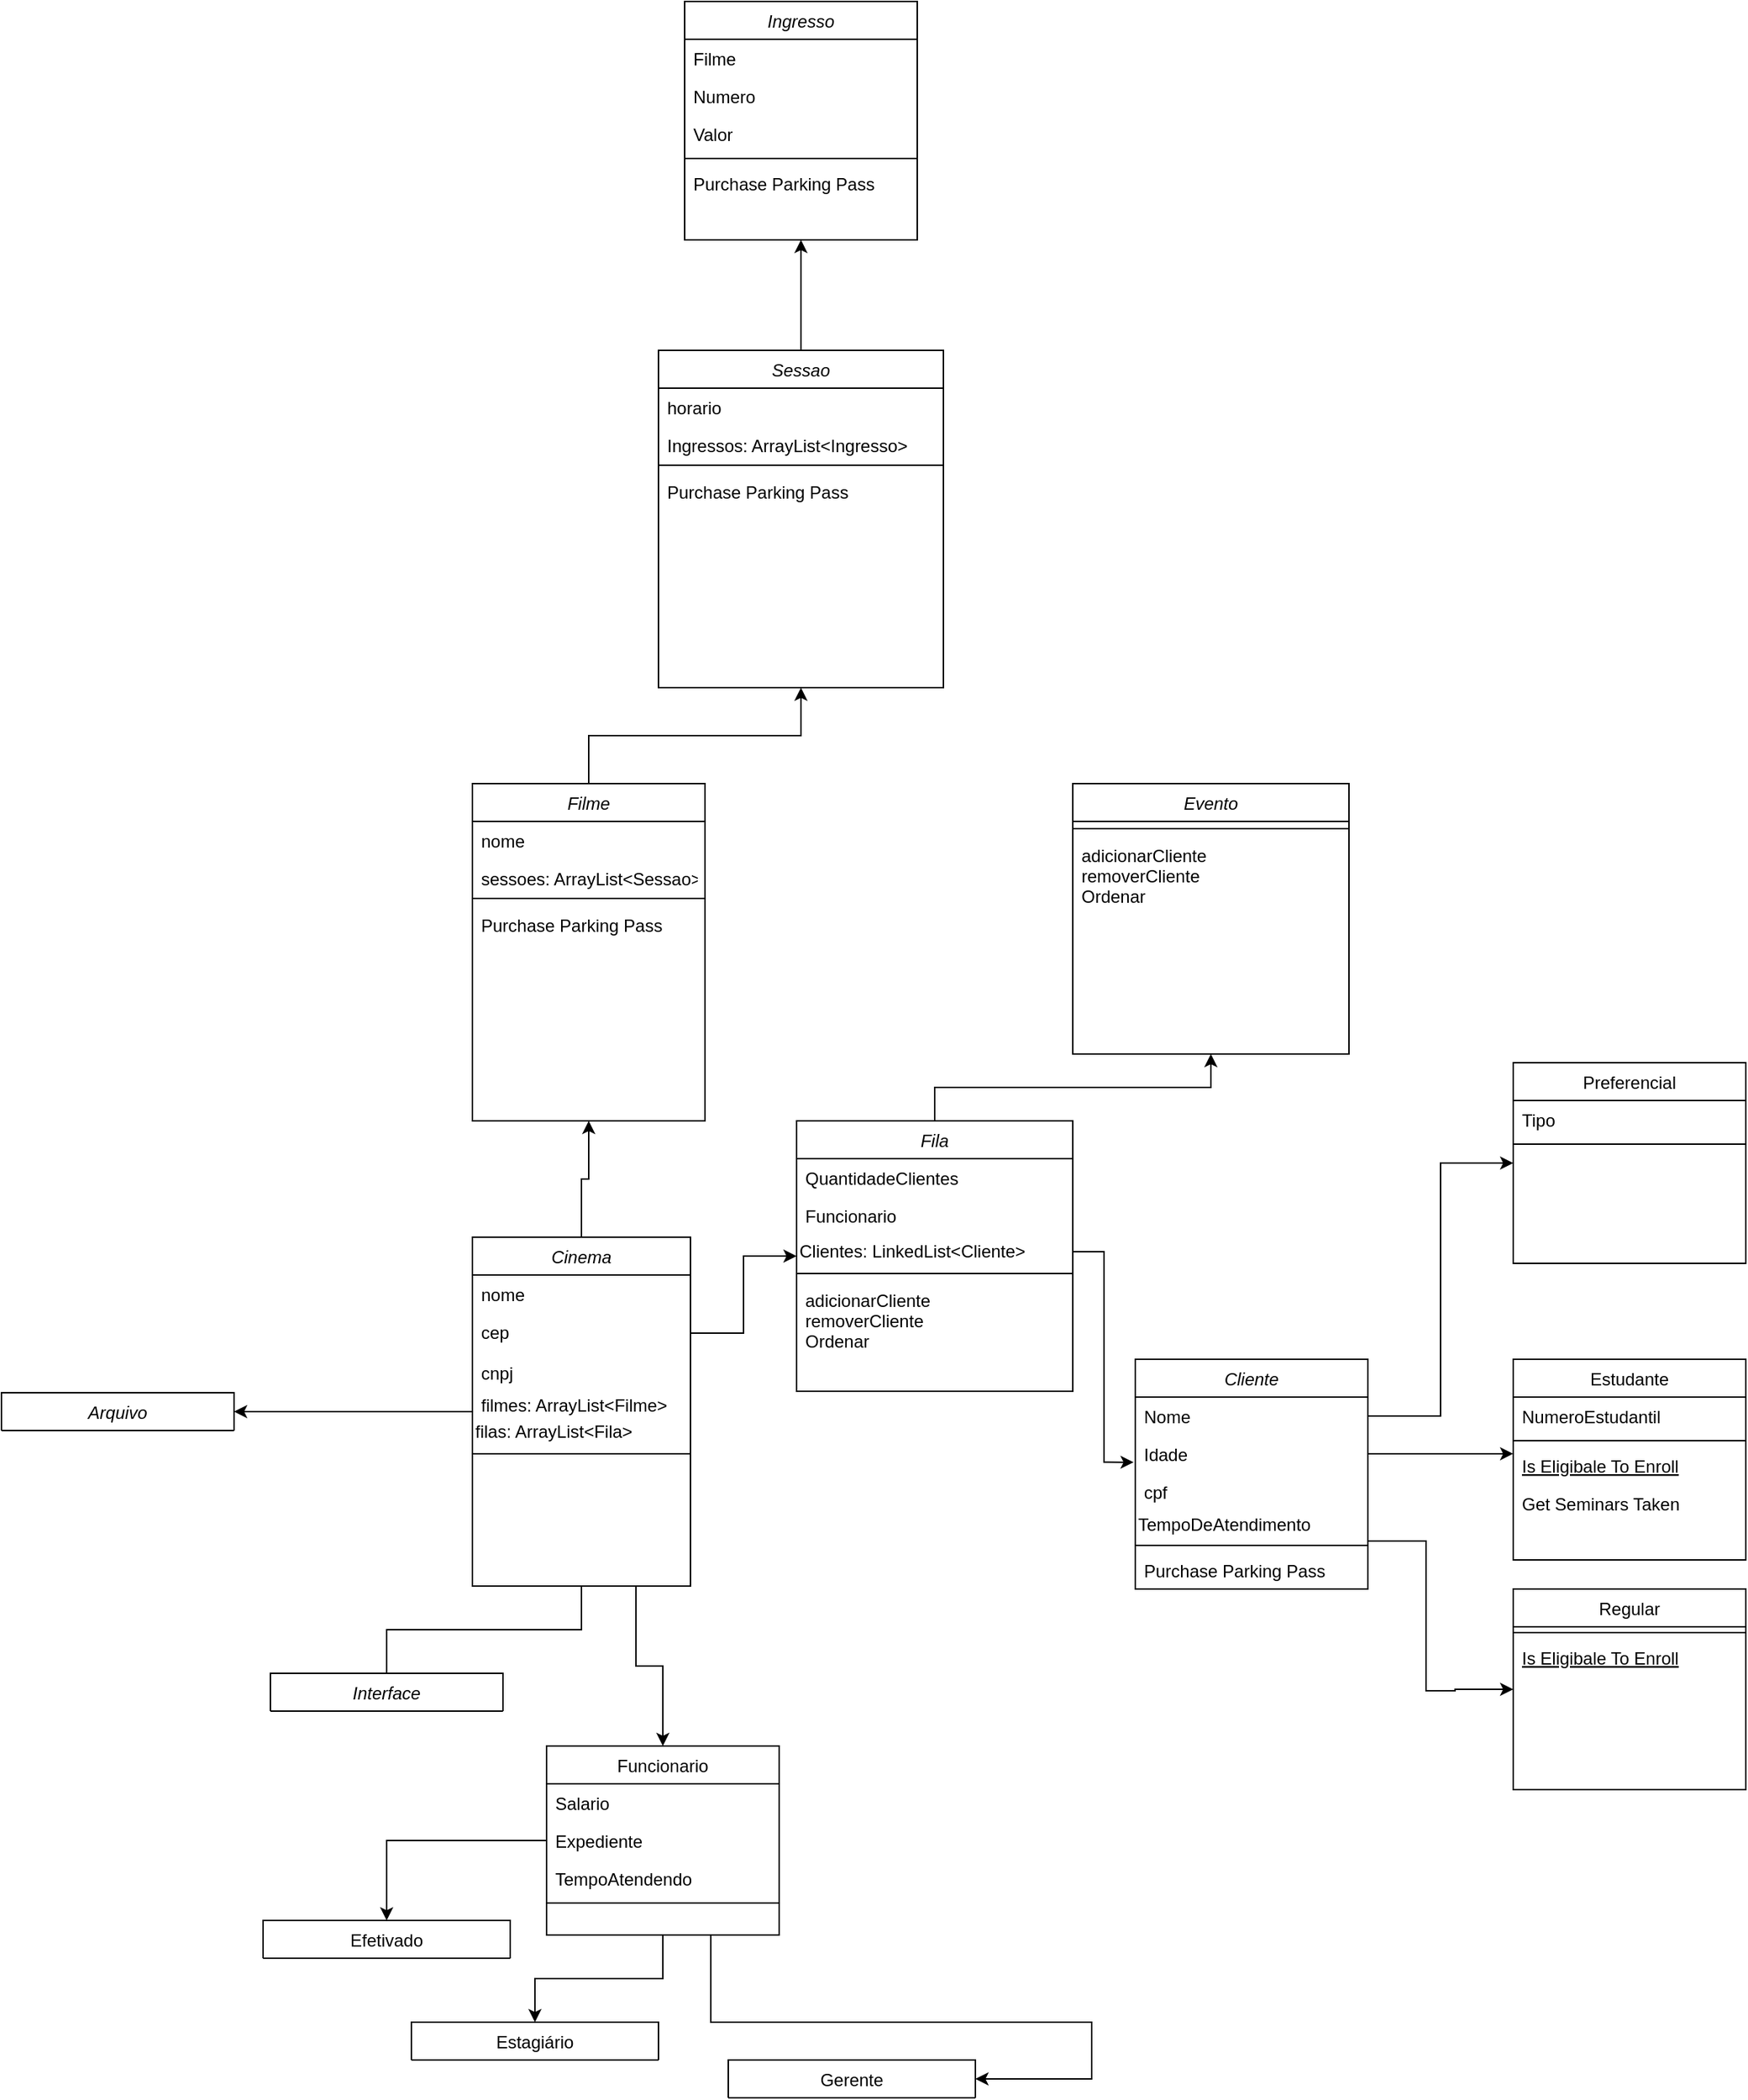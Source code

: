 <mxfile version="13.6.2" type="device"><diagram id="C5RBs43oDa-KdzZeNtuy" name="Page-1"><mxGraphModel dx="2756" dy="3392" grid="1" gridSize="10" guides="1" tooltips="1" connect="1" arrows="1" fold="1" page="1" pageScale="1" pageWidth="827" pageHeight="1169" math="0" shadow="0"><root><mxCell id="WIyWlLk6GJQsqaUBKTNV-0"/><mxCell id="WIyWlLk6GJQsqaUBKTNV-1" parent="WIyWlLk6GJQsqaUBKTNV-0"/><mxCell id="8qAy47D_U7EYgPTvXpOX-14" value="" style="edgeStyle=orthogonalEdgeStyle;rounded=0;orthogonalLoop=1;jettySize=auto;html=1;entryX=0.5;entryY=0;entryDx=0;entryDy=0;" parent="WIyWlLk6GJQsqaUBKTNV-1" source="zkfFHV4jXpPFQw0GAbJ--13" target="8qAy47D_U7EYgPTvXpOX-10" edge="1"><mxGeometry relative="1" as="geometry"><mxPoint x="290" y="164" as="targetPoint"/></mxGeometry></mxCell><mxCell id="8qAy47D_U7EYgPTvXpOX-19" value="" style="edgeStyle=orthogonalEdgeStyle;rounded=0;orthogonalLoop=1;jettySize=auto;html=1;" parent="WIyWlLk6GJQsqaUBKTNV-1" source="zkfFHV4jXpPFQw0GAbJ--13" target="8qAy47D_U7EYgPTvXpOX-15" edge="1"><mxGeometry relative="1" as="geometry"/></mxCell><mxCell id="8qAy47D_U7EYgPTvXpOX-46" value="" style="edgeStyle=orthogonalEdgeStyle;rounded=0;orthogonalLoop=1;jettySize=auto;html=1;" parent="WIyWlLk6GJQsqaUBKTNV-1" source="zkfFHV4jXpPFQw0GAbJ--13" target="8qAy47D_U7EYgPTvXpOX-42" edge="1"><mxGeometry relative="1" as="geometry"><Array as="points"><mxPoint x="418" y="90"/><mxPoint x="680" y="90"/></Array></mxGeometry></mxCell><mxCell id="8qAy47D_U7EYgPTvXpOX-72" value="" style="edgeStyle=orthogonalEdgeStyle;rounded=0;orthogonalLoop=1;jettySize=auto;html=1;" parent="WIyWlLk6GJQsqaUBKTNV-1" source="8qAy47D_U7EYgPTvXpOX-54" target="8qAy47D_U7EYgPTvXpOX-66" edge="1"><mxGeometry relative="1" as="geometry"/></mxCell><mxCell id="8qAy47D_U7EYgPTvXpOX-79" value="" style="edgeStyle=orthogonalEdgeStyle;rounded=0;orthogonalLoop=1;jettySize=auto;html=1;endArrow=none;endFill=0;startArrow=none;startFill=0;" parent="WIyWlLk6GJQsqaUBKTNV-1" source="8qAy47D_U7EYgPTvXpOX-54" target="8qAy47D_U7EYgPTvXpOX-73" edge="1"><mxGeometry relative="1" as="geometry"/></mxCell><mxCell id="0bNSkPwAPcZ9fT7OjKnV-18" value="" style="edgeStyle=orthogonalEdgeStyle;rounded=0;orthogonalLoop=1;jettySize=auto;html=1;" parent="WIyWlLk6GJQsqaUBKTNV-1" source="8qAy47D_U7EYgPTvXpOX-54" target="0bNSkPwAPcZ9fT7OjKnV-10" edge="1"><mxGeometry relative="1" as="geometry"/></mxCell><mxCell id="17VTfdIUhDgHGb9qxA4u-7" style="edgeStyle=orthogonalEdgeStyle;rounded=0;orthogonalLoop=1;jettySize=auto;html=1;exitX=0.75;exitY=1;exitDx=0;exitDy=0;" edge="1" parent="WIyWlLk6GJQsqaUBKTNV-1" source="8qAy47D_U7EYgPTvXpOX-54" target="zkfFHV4jXpPFQw0GAbJ--13"><mxGeometry relative="1" as="geometry"/></mxCell><mxCell id="8qAy47D_U7EYgPTvXpOX-54" value="Cinema" style="swimlane;fontStyle=2;align=center;verticalAlign=top;childLayout=stackLayout;horizontal=1;startSize=26;horizontalStack=0;resizeParent=1;resizeLast=0;collapsible=1;marginBottom=0;rounded=0;shadow=0;strokeWidth=1;" parent="WIyWlLk6GJQsqaUBKTNV-1" vertex="1"><mxGeometry x="254" y="-450" width="150" height="240" as="geometry"><mxRectangle x="254" y="-450" width="176" height="26" as="alternateBounds"/></mxGeometry></mxCell><mxCell id="8qAy47D_U7EYgPTvXpOX-55" value="nome" style="text;align=left;verticalAlign=top;spacingLeft=4;spacingRight=4;overflow=hidden;rotatable=0;points=[[0,0.5],[1,0.5]];portConstraint=eastwest;" parent="8qAy47D_U7EYgPTvXpOX-54" vertex="1"><mxGeometry y="26" width="150" height="26" as="geometry"/></mxCell><mxCell id="8qAy47D_U7EYgPTvXpOX-56" value="cep" style="text;align=left;verticalAlign=top;spacingLeft=4;spacingRight=4;overflow=hidden;rotatable=0;points=[[0,0.5],[1,0.5]];portConstraint=eastwest;rounded=0;shadow=0;html=0;" parent="8qAy47D_U7EYgPTvXpOX-54" vertex="1"><mxGeometry y="52" width="150" height="28" as="geometry"/></mxCell><mxCell id="8qAy47D_U7EYgPTvXpOX-57" value="cnpj" style="text;align=left;verticalAlign=top;spacingLeft=4;spacingRight=4;overflow=hidden;rotatable=0;points=[[0,0.5],[1,0.5]];portConstraint=eastwest;rounded=0;shadow=0;html=0;" parent="8qAy47D_U7EYgPTvXpOX-54" vertex="1"><mxGeometry y="80" width="150" height="22" as="geometry"/></mxCell><mxCell id="0bNSkPwAPcZ9fT7OjKnV-9" value="filmes: ArrayList&lt;Filme&gt;" style="text;align=left;verticalAlign=top;spacingLeft=4;spacingRight=4;overflow=hidden;rotatable=0;points=[[0,0.5],[1,0.5]];portConstraint=eastwest;rounded=0;shadow=0;html=0;" parent="8qAy47D_U7EYgPTvXpOX-54" vertex="1"><mxGeometry y="102" width="150" height="22" as="geometry"/></mxCell><mxCell id="17VTfdIUhDgHGb9qxA4u-11" value="&lt;br&gt;&lt;div align=&quot;left&quot;&gt;&lt;br&gt;&lt;/div&gt;&lt;div align=&quot;left&quot;&gt;filas: ArrayList&amp;lt;Fila&amp;gt;&lt;/div&gt;&lt;div align=&quot;left&quot;&gt;&lt;br&gt;&lt;br&gt;&lt;/div&gt;" style="text;html=1;strokeColor=none;fillColor=none;align=left;verticalAlign=middle;whiteSpace=wrap;rounded=0;" vertex="1" parent="8qAy47D_U7EYgPTvXpOX-54"><mxGeometry y="124" width="150" height="20" as="geometry"/></mxCell><mxCell id="8qAy47D_U7EYgPTvXpOX-58" value="" style="line;html=1;strokeWidth=1;align=left;verticalAlign=middle;spacingTop=-1;spacingLeft=3;spacingRight=3;rotatable=0;labelPosition=right;points=[];portConstraint=eastwest;" parent="8qAy47D_U7EYgPTvXpOX-54" vertex="1"><mxGeometry y="144" width="150" height="10" as="geometry"/></mxCell><mxCell id="0bNSkPwAPcZ9fT7OjKnV-8" style="edgeStyle=orthogonalEdgeStyle;rounded=0;orthogonalLoop=1;jettySize=auto;html=1;exitX=0.5;exitY=0;exitDx=0;exitDy=0;entryX=0.5;entryY=1;entryDx=0;entryDy=0;" parent="WIyWlLk6GJQsqaUBKTNV-1" source="0bNSkPwAPcZ9fT7OjKnV-0" target="8qAy47D_U7EYgPTvXpOX-47" edge="1"><mxGeometry relative="1" as="geometry"/></mxCell><mxCell id="8qAy47D_U7EYgPTvXpOX-47" value="Ingresso" style="swimlane;fontStyle=2;align=center;verticalAlign=top;childLayout=stackLayout;horizontal=1;startSize=26;horizontalStack=0;resizeParent=1;resizeLast=0;collapsible=1;marginBottom=0;rounded=0;shadow=0;strokeWidth=1;" parent="WIyWlLk6GJQsqaUBKTNV-1" vertex="1"><mxGeometry x="400" y="-1300" width="160" height="164" as="geometry"><mxRectangle x="428" y="-108" width="160" height="26" as="alternateBounds"/></mxGeometry></mxCell><mxCell id="8qAy47D_U7EYgPTvXpOX-48" value="Filme" style="text;align=left;verticalAlign=top;spacingLeft=4;spacingRight=4;overflow=hidden;rotatable=0;points=[[0,0.5],[1,0.5]];portConstraint=eastwest;" parent="8qAy47D_U7EYgPTvXpOX-47" vertex="1"><mxGeometry y="26" width="160" height="26" as="geometry"/></mxCell><mxCell id="8qAy47D_U7EYgPTvXpOX-49" value="Numero" style="text;align=left;verticalAlign=top;spacingLeft=4;spacingRight=4;overflow=hidden;rotatable=0;points=[[0,0.5],[1,0.5]];portConstraint=eastwest;rounded=0;shadow=0;html=0;" parent="8qAy47D_U7EYgPTvXpOX-47" vertex="1"><mxGeometry y="52" width="160" height="26" as="geometry"/></mxCell><mxCell id="8qAy47D_U7EYgPTvXpOX-80" value="Valor" style="text;align=left;verticalAlign=top;spacingLeft=4;spacingRight=4;overflow=hidden;rotatable=0;points=[[0,0.5],[1,0.5]];portConstraint=eastwest;rounded=0;shadow=0;html=0;" parent="8qAy47D_U7EYgPTvXpOX-47" vertex="1"><mxGeometry y="78" width="160" height="26" as="geometry"/></mxCell><mxCell id="8qAy47D_U7EYgPTvXpOX-51" value="" style="line;html=1;strokeWidth=1;align=left;verticalAlign=middle;spacingTop=-1;spacingLeft=3;spacingRight=3;rotatable=0;labelPosition=right;points=[];portConstraint=eastwest;" parent="8qAy47D_U7EYgPTvXpOX-47" vertex="1"><mxGeometry y="104" width="160" height="8" as="geometry"/></mxCell><mxCell id="8qAy47D_U7EYgPTvXpOX-52" value="Purchase Parking Pass" style="text;align=left;verticalAlign=top;spacingLeft=4;spacingRight=4;overflow=hidden;rotatable=0;points=[[0,0.5],[1,0.5]];portConstraint=eastwest;" parent="8qAy47D_U7EYgPTvXpOX-47" vertex="1"><mxGeometry y="112" width="160" height="26" as="geometry"/></mxCell><mxCell id="0bNSkPwAPcZ9fT7OjKnV-0" value="Sessao" style="swimlane;fontStyle=2;align=center;verticalAlign=top;childLayout=stackLayout;horizontal=1;startSize=26;horizontalStack=0;resizeParent=1;resizeLast=0;collapsible=1;marginBottom=0;rounded=0;shadow=0;strokeWidth=1;" parent="WIyWlLk6GJQsqaUBKTNV-1" vertex="1"><mxGeometry x="382" y="-1060" width="196" height="232" as="geometry"><mxRectangle x="254" y="-450" width="176" height="26" as="alternateBounds"/></mxGeometry></mxCell><mxCell id="0bNSkPwAPcZ9fT7OjKnV-1" value="horario" style="text;align=left;verticalAlign=top;spacingLeft=4;spacingRight=4;overflow=hidden;rotatable=0;points=[[0,0.5],[1,0.5]];portConstraint=eastwest;" parent="0bNSkPwAPcZ9fT7OjKnV-0" vertex="1"><mxGeometry y="26" width="196" height="26" as="geometry"/></mxCell><mxCell id="0bNSkPwAPcZ9fT7OjKnV-4" value="Ingressos: ArrayList&lt;Ingresso&gt;" style="text;align=left;verticalAlign=top;spacingLeft=4;spacingRight=4;overflow=hidden;rotatable=0;points=[[0,0.5],[1,0.5]];portConstraint=eastwest;rounded=0;shadow=0;html=0;" parent="0bNSkPwAPcZ9fT7OjKnV-0" vertex="1"><mxGeometry y="52" width="196" height="22" as="geometry"/></mxCell><mxCell id="0bNSkPwAPcZ9fT7OjKnV-5" value="" style="line;html=1;strokeWidth=1;align=left;verticalAlign=middle;spacingTop=-1;spacingLeft=3;spacingRight=3;rotatable=0;labelPosition=right;points=[];portConstraint=eastwest;" parent="0bNSkPwAPcZ9fT7OjKnV-0" vertex="1"><mxGeometry y="74" width="196" height="10" as="geometry"/></mxCell><mxCell id="0bNSkPwAPcZ9fT7OjKnV-6" value="Purchase Parking Pass" style="text;align=left;verticalAlign=top;spacingLeft=4;spacingRight=4;overflow=hidden;rotatable=0;points=[[0,0.5],[1,0.5]];portConstraint=eastwest;" parent="0bNSkPwAPcZ9fT7OjKnV-0" vertex="1"><mxGeometry y="84" width="196" height="26" as="geometry"/></mxCell><mxCell id="0bNSkPwAPcZ9fT7OjKnV-19" style="edgeStyle=orthogonalEdgeStyle;rounded=0;orthogonalLoop=1;jettySize=auto;html=1;exitX=0.5;exitY=0;exitDx=0;exitDy=0;entryX=0.5;entryY=1;entryDx=0;entryDy=0;" parent="WIyWlLk6GJQsqaUBKTNV-1" source="0bNSkPwAPcZ9fT7OjKnV-10" target="0bNSkPwAPcZ9fT7OjKnV-0" edge="1"><mxGeometry relative="1" as="geometry"/></mxCell><mxCell id="0bNSkPwAPcZ9fT7OjKnV-10" value="Filme" style="swimlane;fontStyle=2;align=center;verticalAlign=top;childLayout=stackLayout;horizontal=1;startSize=26;horizontalStack=0;resizeParent=1;resizeLast=0;collapsible=1;marginBottom=0;rounded=0;shadow=0;strokeWidth=1;" parent="WIyWlLk6GJQsqaUBKTNV-1" vertex="1"><mxGeometry x="254" y="-762" width="160" height="232" as="geometry"><mxRectangle x="254" y="-450" width="176" height="26" as="alternateBounds"/></mxGeometry></mxCell><mxCell id="0bNSkPwAPcZ9fT7OjKnV-11" value="nome" style="text;align=left;verticalAlign=top;spacingLeft=4;spacingRight=4;overflow=hidden;rotatable=0;points=[[0,0.5],[1,0.5]];portConstraint=eastwest;" parent="0bNSkPwAPcZ9fT7OjKnV-10" vertex="1"><mxGeometry y="26" width="160" height="26" as="geometry"/></mxCell><mxCell id="0bNSkPwAPcZ9fT7OjKnV-14" value="sessoes: ArrayList&lt;Sessao&gt;" style="text;align=left;verticalAlign=top;spacingLeft=4;spacingRight=4;overflow=hidden;rotatable=0;points=[[0,0.5],[1,0.5]];portConstraint=eastwest;rounded=0;shadow=0;html=0;" parent="0bNSkPwAPcZ9fT7OjKnV-10" vertex="1"><mxGeometry y="52" width="160" height="22" as="geometry"/></mxCell><mxCell id="0bNSkPwAPcZ9fT7OjKnV-16" value="" style="line;html=1;strokeWidth=1;align=left;verticalAlign=middle;spacingTop=-1;spacingLeft=3;spacingRight=3;rotatable=0;labelPosition=right;points=[];portConstraint=eastwest;" parent="0bNSkPwAPcZ9fT7OjKnV-10" vertex="1"><mxGeometry y="74" width="160" height="10" as="geometry"/></mxCell><mxCell id="0bNSkPwAPcZ9fT7OjKnV-17" value="Purchase Parking Pass" style="text;align=left;verticalAlign=top;spacingLeft=4;spacingRight=4;overflow=hidden;rotatable=0;points=[[0,0.5],[1,0.5]];portConstraint=eastwest;" parent="0bNSkPwAPcZ9fT7OjKnV-10" vertex="1"><mxGeometry y="84" width="160" height="26" as="geometry"/></mxCell><mxCell id="17VTfdIUhDgHGb9qxA4u-41" value="" style="edgeStyle=orthogonalEdgeStyle;rounded=0;orthogonalLoop=1;jettySize=auto;html=1;" edge="1" parent="WIyWlLk6GJQsqaUBKTNV-1" source="17VTfdIUhDgHGb9qxA4u-0" target="17VTfdIUhDgHGb9qxA4u-35"><mxGeometry relative="1" as="geometry"/></mxCell><mxCell id="17VTfdIUhDgHGb9qxA4u-0" value="Fila" style="swimlane;fontStyle=2;align=center;verticalAlign=top;childLayout=stackLayout;horizontal=1;startSize=26;horizontalStack=0;resizeParent=1;resizeLast=0;collapsible=1;marginBottom=0;rounded=0;shadow=0;strokeWidth=1;" vertex="1" parent="WIyWlLk6GJQsqaUBKTNV-1"><mxGeometry x="477" y="-530" width="190" height="186" as="geometry"><mxRectangle x="254" y="-450" width="176" height="26" as="alternateBounds"/></mxGeometry></mxCell><mxCell id="17VTfdIUhDgHGb9qxA4u-1" value="QuantidadeClientes" style="text;align=left;verticalAlign=top;spacingLeft=4;spacingRight=4;overflow=hidden;rotatable=0;points=[[0,0.5],[1,0.5]];portConstraint=eastwest;" vertex="1" parent="17VTfdIUhDgHGb9qxA4u-0"><mxGeometry y="26" width="190" height="26" as="geometry"/></mxCell><mxCell id="17VTfdIUhDgHGb9qxA4u-2" value="Funcionario" style="text;align=left;verticalAlign=top;spacingLeft=4;spacingRight=4;overflow=hidden;rotatable=0;points=[[0,0.5],[1,0.5]];portConstraint=eastwest;rounded=0;shadow=0;html=0;" vertex="1" parent="17VTfdIUhDgHGb9qxA4u-0"><mxGeometry y="52" width="190" height="28" as="geometry"/></mxCell><mxCell id="17VTfdIUhDgHGb9qxA4u-8" value="Clientes: LinkedList&amp;lt;Cliente&amp;gt;" style="text;html=1;strokeColor=none;fillColor=none;align=left;verticalAlign=middle;whiteSpace=wrap;rounded=0;" vertex="1" parent="17VTfdIUhDgHGb9qxA4u-0"><mxGeometry y="80" width="190" height="20" as="geometry"/></mxCell><mxCell id="17VTfdIUhDgHGb9qxA4u-3" value="" style="line;html=1;strokeWidth=1;align=left;verticalAlign=middle;spacingTop=-1;spacingLeft=3;spacingRight=3;rotatable=0;labelPosition=right;points=[];portConstraint=eastwest;" vertex="1" parent="17VTfdIUhDgHGb9qxA4u-0"><mxGeometry y="100" width="190" height="10" as="geometry"/></mxCell><mxCell id="17VTfdIUhDgHGb9qxA4u-4" value="adicionarCliente&#xA;removerCliente&#xA;Ordenar &#xA;" style="text;align=left;verticalAlign=top;spacingLeft=4;spacingRight=4;overflow=hidden;rotatable=0;points=[[0,0.5],[1,0.5]];portConstraint=eastwest;" vertex="1" parent="17VTfdIUhDgHGb9qxA4u-0"><mxGeometry y="110" width="190" height="76" as="geometry"/></mxCell><mxCell id="17VTfdIUhDgHGb9qxA4u-6" style="edgeStyle=orthogonalEdgeStyle;rounded=0;orthogonalLoop=1;jettySize=auto;html=1;exitX=1;exitY=0.5;exitDx=0;exitDy=0;entryX=0;entryY=0.5;entryDx=0;entryDy=0;" edge="1" parent="WIyWlLk6GJQsqaUBKTNV-1" source="8qAy47D_U7EYgPTvXpOX-56" target="17VTfdIUhDgHGb9qxA4u-0"><mxGeometry relative="1" as="geometry"/></mxCell><mxCell id="zkfFHV4jXpPFQw0GAbJ--13" value="Funcionario" style="swimlane;fontStyle=0;align=center;verticalAlign=top;childLayout=stackLayout;horizontal=1;startSize=26;horizontalStack=0;resizeParent=1;resizeLast=0;collapsible=1;marginBottom=0;rounded=0;shadow=0;strokeWidth=1;" parent="WIyWlLk6GJQsqaUBKTNV-1" vertex="1"><mxGeometry x="305" y="-100" width="160" height="130" as="geometry"><mxRectangle x="390" y="10" width="170" height="26" as="alternateBounds"/></mxGeometry></mxCell><mxCell id="zkfFHV4jXpPFQw0GAbJ--14" value="Salario" style="text;align=left;verticalAlign=top;spacingLeft=4;spacingRight=4;overflow=hidden;rotatable=0;points=[[0,0.5],[1,0.5]];portConstraint=eastwest;" parent="zkfFHV4jXpPFQw0GAbJ--13" vertex="1"><mxGeometry y="26" width="160" height="26" as="geometry"/></mxCell><mxCell id="8qAy47D_U7EYgPTvXpOX-85" value="Expediente" style="text;align=left;verticalAlign=top;spacingLeft=4;spacingRight=4;overflow=hidden;rotatable=0;points=[[0,0.5],[1,0.5]];portConstraint=eastwest;" parent="zkfFHV4jXpPFQw0GAbJ--13" vertex="1"><mxGeometry y="52" width="160" height="26" as="geometry"/></mxCell><mxCell id="8qAy47D_U7EYgPTvXpOX-86" value="TempoAtendendo" style="text;align=left;verticalAlign=top;spacingLeft=4;spacingRight=4;overflow=hidden;rotatable=0;points=[[0,0.5],[1,0.5]];portConstraint=eastwest;" parent="zkfFHV4jXpPFQw0GAbJ--13" vertex="1"><mxGeometry y="78" width="160" height="26" as="geometry"/></mxCell><mxCell id="zkfFHV4jXpPFQw0GAbJ--15" value="" style="line;html=1;strokeWidth=1;align=left;verticalAlign=middle;spacingTop=-1;spacingLeft=3;spacingRight=3;rotatable=0;labelPosition=right;points=[];portConstraint=eastwest;" parent="zkfFHV4jXpPFQw0GAbJ--13" vertex="1"><mxGeometry y="104" width="160" height="8" as="geometry"/></mxCell><mxCell id="17VTfdIUhDgHGb9qxA4u-20" style="edgeStyle=orthogonalEdgeStyle;rounded=0;orthogonalLoop=1;jettySize=auto;html=1;exitX=1;exitY=0.5;exitDx=0;exitDy=0;entryX=0;entryY=0.192;entryDx=0;entryDy=0;entryPerimeter=0;" edge="1" parent="WIyWlLk6GJQsqaUBKTNV-1" source="zkfFHV4jXpPFQw0GAbJ--3" target="8qAy47D_U7EYgPTvXpOX-31"><mxGeometry relative="1" as="geometry"/></mxCell><mxCell id="17VTfdIUhDgHGb9qxA4u-21" style="edgeStyle=orthogonalEdgeStyle;rounded=0;orthogonalLoop=1;jettySize=auto;html=1;exitX=1;exitY=0.5;exitDx=0;exitDy=0;entryX=0;entryY=0.5;entryDx=0;entryDy=0;" edge="1" parent="WIyWlLk6GJQsqaUBKTNV-1" source="zkfFHV4jXpPFQw0GAbJ--1" target="8qAy47D_U7EYgPTvXpOX-20"><mxGeometry relative="1" as="geometry"/></mxCell><mxCell id="17VTfdIUhDgHGb9qxA4u-22" style="edgeStyle=orthogonalEdgeStyle;rounded=0;orthogonalLoop=1;jettySize=auto;html=1;exitX=1;exitY=0.5;exitDx=0;exitDy=0;entryX=0;entryY=0.5;entryDx=0;entryDy=0;" edge="1" parent="WIyWlLk6GJQsqaUBKTNV-1" source="zkfFHV4jXpPFQw0GAbJ--5" target="17VTfdIUhDgHGb9qxA4u-14"><mxGeometry relative="1" as="geometry"><mxPoint x="930" y="-148" as="targetPoint"/><Array as="points"><mxPoint x="910" y="-241"/><mxPoint x="910" y="-138"/><mxPoint x="930" y="-138"/></Array></mxGeometry></mxCell><mxCell id="17VTfdIUhDgHGb9qxA4u-23" style="edgeStyle=orthogonalEdgeStyle;rounded=0;orthogonalLoop=1;jettySize=auto;html=1;exitX=1;exitY=0.5;exitDx=0;exitDy=0;entryX=-0.007;entryY=0.724;entryDx=0;entryDy=0;entryPerimeter=0;" edge="1" parent="WIyWlLk6GJQsqaUBKTNV-1" source="17VTfdIUhDgHGb9qxA4u-8" target="zkfFHV4jXpPFQw0GAbJ--3"><mxGeometry relative="1" as="geometry"/></mxCell><mxCell id="8qAy47D_U7EYgPTvXpOX-10" value="Efetivado" style="swimlane;fontStyle=0;align=center;verticalAlign=top;childLayout=stackLayout;horizontal=1;startSize=26;horizontalStack=0;resizeParent=1;resizeLast=0;collapsible=1;marginBottom=0;rounded=0;shadow=0;strokeWidth=1;" parent="WIyWlLk6GJQsqaUBKTNV-1" vertex="1" collapsed="1"><mxGeometry x="110" y="20" width="170" height="26" as="geometry"><mxRectangle x="290" y="274" width="160" height="86" as="alternateBounds"/></mxGeometry></mxCell><mxCell id="8qAy47D_U7EYgPTvXpOX-13" value="" style="line;html=1;strokeWidth=1;align=left;verticalAlign=middle;spacingTop=-1;spacingLeft=3;spacingRight=3;rotatable=0;labelPosition=right;points=[];portConstraint=eastwest;" parent="8qAy47D_U7EYgPTvXpOX-10" vertex="1"><mxGeometry y="26" width="170" height="8" as="geometry"/></mxCell><mxCell id="8qAy47D_U7EYgPTvXpOX-15" value="Estagiário" style="swimlane;fontStyle=0;align=center;verticalAlign=top;childLayout=stackLayout;horizontal=1;startSize=26;horizontalStack=0;resizeParent=1;resizeLast=0;collapsible=1;marginBottom=0;rounded=0;shadow=0;strokeWidth=1;" parent="WIyWlLk6GJQsqaUBKTNV-1" vertex="1" collapsed="1"><mxGeometry x="212" y="90" width="170" height="26" as="geometry"><mxRectangle x="490" y="274" width="160" height="86" as="alternateBounds"/></mxGeometry></mxCell><mxCell id="8qAy47D_U7EYgPTvXpOX-18" value="" style="line;html=1;strokeWidth=1;align=left;verticalAlign=middle;spacingTop=-1;spacingLeft=3;spacingRight=3;rotatable=0;labelPosition=right;points=[];portConstraint=eastwest;" parent="8qAy47D_U7EYgPTvXpOX-15" vertex="1"><mxGeometry y="26" width="170" height="8" as="geometry"/></mxCell><mxCell id="8qAy47D_U7EYgPTvXpOX-42" value="Gerente" style="swimlane;fontStyle=0;align=center;verticalAlign=top;childLayout=stackLayout;horizontal=1;startSize=26;horizontalStack=0;resizeParent=1;resizeLast=0;collapsible=1;marginBottom=0;rounded=0;shadow=0;strokeWidth=1;" parent="WIyWlLk6GJQsqaUBKTNV-1" vertex="1" collapsed="1"><mxGeometry x="430" y="116" width="170" height="26" as="geometry"><mxRectangle x="340" y="360" width="160" height="86" as="alternateBounds"/></mxGeometry></mxCell><mxCell id="8qAy47D_U7EYgPTvXpOX-43" value="Salary" style="text;align=left;verticalAlign=top;spacingLeft=4;spacingRight=4;overflow=hidden;rotatable=0;points=[[0,0.5],[1,0.5]];portConstraint=eastwest;" parent="8qAy47D_U7EYgPTvXpOX-42" vertex="1"><mxGeometry y="26" width="170" height="26" as="geometry"/></mxCell><mxCell id="8qAy47D_U7EYgPTvXpOX-44" value="Salary" style="text;align=left;verticalAlign=top;spacingLeft=4;spacingRight=4;overflow=hidden;rotatable=0;points=[[0,0.5],[1,0.5]];portConstraint=eastwest;" parent="8qAy47D_U7EYgPTvXpOX-42" vertex="1"><mxGeometry y="52" width="170" height="26" as="geometry"/></mxCell><mxCell id="8qAy47D_U7EYgPTvXpOX-45" value="" style="line;html=1;strokeWidth=1;align=left;verticalAlign=middle;spacingTop=-1;spacingLeft=3;spacingRight=3;rotatable=0;labelPosition=right;points=[];portConstraint=eastwest;" parent="8qAy47D_U7EYgPTvXpOX-42" vertex="1"><mxGeometry y="78" width="170" height="8" as="geometry"/></mxCell><mxCell id="8qAy47D_U7EYgPTvXpOX-66" value="Arquivo" style="swimlane;fontStyle=2;align=center;verticalAlign=top;childLayout=stackLayout;horizontal=1;startSize=26;horizontalStack=0;resizeParent=1;resizeLast=0;collapsible=1;marginBottom=0;rounded=0;shadow=0;strokeWidth=1;" parent="WIyWlLk6GJQsqaUBKTNV-1" vertex="1" collapsed="1"><mxGeometry x="-70" y="-343" width="160" height="26" as="geometry"><mxRectangle x="220" y="120" width="160" height="138" as="alternateBounds"/></mxGeometry></mxCell><mxCell id="8qAy47D_U7EYgPTvXpOX-67" value="Name" style="text;align=left;verticalAlign=top;spacingLeft=4;spacingRight=4;overflow=hidden;rotatable=0;points=[[0,0.5],[1,0.5]];portConstraint=eastwest;" parent="8qAy47D_U7EYgPTvXpOX-66" vertex="1"><mxGeometry y="26" width="160" height="26" as="geometry"/></mxCell><mxCell id="8qAy47D_U7EYgPTvXpOX-68" value="Phone Number" style="text;align=left;verticalAlign=top;spacingLeft=4;spacingRight=4;overflow=hidden;rotatable=0;points=[[0,0.5],[1,0.5]];portConstraint=eastwest;rounded=0;shadow=0;html=0;" parent="8qAy47D_U7EYgPTvXpOX-66" vertex="1"><mxGeometry y="52" width="160" height="26" as="geometry"/></mxCell><mxCell id="8qAy47D_U7EYgPTvXpOX-69" value="Email Address" style="text;align=left;verticalAlign=top;spacingLeft=4;spacingRight=4;overflow=hidden;rotatable=0;points=[[0,0.5],[1,0.5]];portConstraint=eastwest;rounded=0;shadow=0;html=0;" parent="8qAy47D_U7EYgPTvXpOX-66" vertex="1"><mxGeometry y="78" width="160" height="26" as="geometry"/></mxCell><mxCell id="8qAy47D_U7EYgPTvXpOX-70" value="" style="line;html=1;strokeWidth=1;align=left;verticalAlign=middle;spacingTop=-1;spacingLeft=3;spacingRight=3;rotatable=0;labelPosition=right;points=[];portConstraint=eastwest;" parent="8qAy47D_U7EYgPTvXpOX-66" vertex="1"><mxGeometry y="104" width="160" height="8" as="geometry"/></mxCell><mxCell id="8qAy47D_U7EYgPTvXpOX-71" value="Purchase Parking Pass" style="text;align=left;verticalAlign=top;spacingLeft=4;spacingRight=4;overflow=hidden;rotatable=0;points=[[0,0.5],[1,0.5]];portConstraint=eastwest;" parent="8qAy47D_U7EYgPTvXpOX-66" vertex="1"><mxGeometry y="112" width="160" height="26" as="geometry"/></mxCell><mxCell id="8qAy47D_U7EYgPTvXpOX-73" value="Interface" style="swimlane;fontStyle=2;align=center;verticalAlign=top;childLayout=stackLayout;horizontal=1;startSize=26;horizontalStack=0;resizeParent=1;resizeLast=0;collapsible=1;marginBottom=0;rounded=0;shadow=0;strokeWidth=1;" parent="WIyWlLk6GJQsqaUBKTNV-1" vertex="1" collapsed="1"><mxGeometry x="115" y="-150" width="160" height="26" as="geometry"><mxRectangle x="220" y="120" width="160" height="138" as="alternateBounds"/></mxGeometry></mxCell><mxCell id="8qAy47D_U7EYgPTvXpOX-74" value="Name" style="text;align=left;verticalAlign=top;spacingLeft=4;spacingRight=4;overflow=hidden;rotatable=0;points=[[0,0.5],[1,0.5]];portConstraint=eastwest;" parent="8qAy47D_U7EYgPTvXpOX-73" vertex="1"><mxGeometry y="26" width="160" height="26" as="geometry"/></mxCell><mxCell id="8qAy47D_U7EYgPTvXpOX-75" value="Phone Number" style="text;align=left;verticalAlign=top;spacingLeft=4;spacingRight=4;overflow=hidden;rotatable=0;points=[[0,0.5],[1,0.5]];portConstraint=eastwest;rounded=0;shadow=0;html=0;" parent="8qAy47D_U7EYgPTvXpOX-73" vertex="1"><mxGeometry y="52" width="160" height="26" as="geometry"/></mxCell><mxCell id="8qAy47D_U7EYgPTvXpOX-76" value="Email Address" style="text;align=left;verticalAlign=top;spacingLeft=4;spacingRight=4;overflow=hidden;rotatable=0;points=[[0,0.5],[1,0.5]];portConstraint=eastwest;rounded=0;shadow=0;html=0;" parent="8qAy47D_U7EYgPTvXpOX-73" vertex="1"><mxGeometry y="78" width="160" height="26" as="geometry"/></mxCell><mxCell id="8qAy47D_U7EYgPTvXpOX-77" value="" style="line;html=1;strokeWidth=1;align=left;verticalAlign=middle;spacingTop=-1;spacingLeft=3;spacingRight=3;rotatable=0;labelPosition=right;points=[];portConstraint=eastwest;" parent="8qAy47D_U7EYgPTvXpOX-73" vertex="1"><mxGeometry y="104" width="160" height="8" as="geometry"/></mxCell><mxCell id="8qAy47D_U7EYgPTvXpOX-78" value="Purchase Parking Pass" style="text;align=left;verticalAlign=top;spacingLeft=4;spacingRight=4;overflow=hidden;rotatable=0;points=[[0,0.5],[1,0.5]];portConstraint=eastwest;" parent="8qAy47D_U7EYgPTvXpOX-73" vertex="1"><mxGeometry y="112" width="160" height="26" as="geometry"/></mxCell><mxCell id="8qAy47D_U7EYgPTvXpOX-20" value="Preferencial" style="swimlane;fontStyle=0;align=center;verticalAlign=top;childLayout=stackLayout;horizontal=1;startSize=26;horizontalStack=0;resizeParent=1;resizeLast=0;collapsible=1;marginBottom=0;rounded=0;shadow=0;strokeWidth=1;" parent="WIyWlLk6GJQsqaUBKTNV-1" vertex="1"><mxGeometry x="970" y="-570" width="160" height="138" as="geometry"><mxRectangle x="-40" y="160" width="160" height="26" as="alternateBounds"/></mxGeometry></mxCell><mxCell id="8qAy47D_U7EYgPTvXpOX-21" value="Tipo" style="text;align=left;verticalAlign=top;spacingLeft=4;spacingRight=4;overflow=hidden;rotatable=0;points=[[0,0.5],[1,0.5]];portConstraint=eastwest;" parent="8qAy47D_U7EYgPTvXpOX-20" vertex="1"><mxGeometry y="26" width="160" height="26" as="geometry"/></mxCell><mxCell id="8qAy47D_U7EYgPTvXpOX-23" value="" style="line;html=1;strokeWidth=1;align=left;verticalAlign=middle;spacingTop=-1;spacingLeft=3;spacingRight=3;rotatable=0;labelPosition=right;points=[];portConstraint=eastwest;" parent="8qAy47D_U7EYgPTvXpOX-20" vertex="1"><mxGeometry y="52" width="160" height="8" as="geometry"/></mxCell><mxCell id="8qAy47D_U7EYgPTvXpOX-27" value="Estudante" style="swimlane;fontStyle=0;align=center;verticalAlign=top;childLayout=stackLayout;horizontal=1;startSize=26;horizontalStack=0;resizeParent=1;resizeLast=0;collapsible=1;marginBottom=0;rounded=0;shadow=0;strokeWidth=1;" parent="WIyWlLk6GJQsqaUBKTNV-1" vertex="1"><mxGeometry x="970" y="-366" width="160" height="138" as="geometry"><mxRectangle x="220" y="160" width="160" height="26" as="alternateBounds"/></mxGeometry></mxCell><mxCell id="8qAy47D_U7EYgPTvXpOX-28" value="NumeroEstudantil" style="text;align=left;verticalAlign=top;spacingLeft=4;spacingRight=4;overflow=hidden;rotatable=0;points=[[0,0.5],[1,0.5]];portConstraint=eastwest;" parent="8qAy47D_U7EYgPTvXpOX-27" vertex="1"><mxGeometry y="26" width="160" height="26" as="geometry"/></mxCell><mxCell id="8qAy47D_U7EYgPTvXpOX-30" value="" style="line;html=1;strokeWidth=1;align=left;verticalAlign=middle;spacingTop=-1;spacingLeft=3;spacingRight=3;rotatable=0;labelPosition=right;points=[];portConstraint=eastwest;" parent="8qAy47D_U7EYgPTvXpOX-27" vertex="1"><mxGeometry y="52" width="160" height="8" as="geometry"/></mxCell><mxCell id="8qAy47D_U7EYgPTvXpOX-31" value="Is Eligibale To Enroll" style="text;align=left;verticalAlign=top;spacingLeft=4;spacingRight=4;overflow=hidden;rotatable=0;points=[[0,0.5],[1,0.5]];portConstraint=eastwest;fontStyle=4" parent="8qAy47D_U7EYgPTvXpOX-27" vertex="1"><mxGeometry y="60" width="160" height="26" as="geometry"/></mxCell><mxCell id="8qAy47D_U7EYgPTvXpOX-32" value="Get Seminars Taken" style="text;align=left;verticalAlign=top;spacingLeft=4;spacingRight=4;overflow=hidden;rotatable=0;points=[[0,0.5],[1,0.5]];portConstraint=eastwest;" parent="8qAy47D_U7EYgPTvXpOX-27" vertex="1"><mxGeometry y="86" width="160" height="26" as="geometry"/></mxCell><mxCell id="17VTfdIUhDgHGb9qxA4u-14" value="Regular" style="swimlane;fontStyle=0;align=center;verticalAlign=top;childLayout=stackLayout;horizontal=1;startSize=26;horizontalStack=0;resizeParent=1;resizeLast=0;collapsible=1;marginBottom=0;rounded=0;shadow=0;strokeWidth=1;" vertex="1" parent="WIyWlLk6GJQsqaUBKTNV-1"><mxGeometry x="970" y="-208" width="160" height="138" as="geometry"><mxRectangle x="220" y="160" width="160" height="26" as="alternateBounds"/></mxGeometry></mxCell><mxCell id="17VTfdIUhDgHGb9qxA4u-16" value="" style="line;html=1;strokeWidth=1;align=left;verticalAlign=middle;spacingTop=-1;spacingLeft=3;spacingRight=3;rotatable=0;labelPosition=right;points=[];portConstraint=eastwest;" vertex="1" parent="17VTfdIUhDgHGb9qxA4u-14"><mxGeometry y="26" width="160" height="8" as="geometry"/></mxCell><mxCell id="17VTfdIUhDgHGb9qxA4u-17" value="Is Eligibale To Enroll" style="text;align=left;verticalAlign=top;spacingLeft=4;spacingRight=4;overflow=hidden;rotatable=0;points=[[0,0.5],[1,0.5]];portConstraint=eastwest;fontStyle=4" vertex="1" parent="17VTfdIUhDgHGb9qxA4u-14"><mxGeometry y="34" width="160" height="26" as="geometry"/></mxCell><mxCell id="zkfFHV4jXpPFQw0GAbJ--0" value="Cliente" style="swimlane;fontStyle=2;align=center;verticalAlign=top;childLayout=stackLayout;horizontal=1;startSize=26;horizontalStack=0;resizeParent=1;resizeLast=0;collapsible=1;marginBottom=0;rounded=0;shadow=0;strokeWidth=1;" parent="WIyWlLk6GJQsqaUBKTNV-1" vertex="1"><mxGeometry x="710" y="-366" width="160" height="158" as="geometry"><mxRectangle x="160" y="-82" width="160" height="26" as="alternateBounds"/></mxGeometry></mxCell><mxCell id="zkfFHV4jXpPFQw0GAbJ--1" value="Nome" style="text;align=left;verticalAlign=top;spacingLeft=4;spacingRight=4;overflow=hidden;rotatable=0;points=[[0,0.5],[1,0.5]];portConstraint=eastwest;" parent="zkfFHV4jXpPFQw0GAbJ--0" vertex="1"><mxGeometry y="26" width="160" height="26" as="geometry"/></mxCell><mxCell id="zkfFHV4jXpPFQw0GAbJ--3" value="Idade" style="text;align=left;verticalAlign=top;spacingLeft=4;spacingRight=4;overflow=hidden;rotatable=0;points=[[0,0.5],[1,0.5]];portConstraint=eastwest;rounded=0;shadow=0;html=0;" parent="zkfFHV4jXpPFQw0GAbJ--0" vertex="1"><mxGeometry y="52" width="160" height="26" as="geometry"/></mxCell><mxCell id="8qAy47D_U7EYgPTvXpOX-83" value="cpf" style="text;align=left;verticalAlign=top;spacingLeft=4;spacingRight=4;overflow=hidden;rotatable=0;points=[[0,0.5],[1,0.5]];portConstraint=eastwest;rounded=0;shadow=0;html=0;" parent="zkfFHV4jXpPFQw0GAbJ--0" vertex="1"><mxGeometry y="78" width="160" height="26" as="geometry"/></mxCell><mxCell id="17VTfdIUhDgHGb9qxA4u-25" value="&lt;div align=&quot;left&quot;&gt;TempoDeAtendimento&lt;/div&gt;" style="text;html=1;strokeColor=none;fillColor=none;align=left;verticalAlign=middle;whiteSpace=wrap;rounded=0;" vertex="1" parent="zkfFHV4jXpPFQw0GAbJ--0"><mxGeometry y="104" width="160" height="20" as="geometry"/></mxCell><mxCell id="zkfFHV4jXpPFQw0GAbJ--4" value="" style="line;html=1;strokeWidth=1;align=left;verticalAlign=middle;spacingTop=-1;spacingLeft=3;spacingRight=3;rotatable=0;labelPosition=right;points=[];portConstraint=eastwest;" parent="zkfFHV4jXpPFQw0GAbJ--0" vertex="1"><mxGeometry y="124" width="160" height="8" as="geometry"/></mxCell><mxCell id="zkfFHV4jXpPFQw0GAbJ--5" value="Purchase Parking Pass" style="text;align=left;verticalAlign=top;spacingLeft=4;spacingRight=4;overflow=hidden;rotatable=0;points=[[0,0.5],[1,0.5]];portConstraint=eastwest;" parent="zkfFHV4jXpPFQw0GAbJ--0" vertex="1"><mxGeometry y="132" width="160" height="26" as="geometry"/></mxCell><mxCell id="17VTfdIUhDgHGb9qxA4u-35" value="Evento" style="swimlane;fontStyle=2;align=center;verticalAlign=top;childLayout=stackLayout;horizontal=1;startSize=26;horizontalStack=0;resizeParent=1;resizeLast=0;collapsible=1;marginBottom=0;rounded=0;shadow=0;strokeWidth=1;" vertex="1" parent="WIyWlLk6GJQsqaUBKTNV-1"><mxGeometry x="667" y="-762" width="190" height="186" as="geometry"><mxRectangle x="254" y="-450" width="176" height="26" as="alternateBounds"/></mxGeometry></mxCell><mxCell id="17VTfdIUhDgHGb9qxA4u-39" value="" style="line;html=1;strokeWidth=1;align=left;verticalAlign=middle;spacingTop=-1;spacingLeft=3;spacingRight=3;rotatable=0;labelPosition=right;points=[];portConstraint=eastwest;" vertex="1" parent="17VTfdIUhDgHGb9qxA4u-35"><mxGeometry y="26" width="190" height="10" as="geometry"/></mxCell><mxCell id="17VTfdIUhDgHGb9qxA4u-40" value="adicionarCliente&#xA;removerCliente&#xA;Ordenar &#xA;" style="text;align=left;verticalAlign=top;spacingLeft=4;spacingRight=4;overflow=hidden;rotatable=0;points=[[0,0.5],[1,0.5]];portConstraint=eastwest;" vertex="1" parent="17VTfdIUhDgHGb9qxA4u-35"><mxGeometry y="36" width="190" height="76" as="geometry"/></mxCell></root></mxGraphModel></diagram></mxfile>